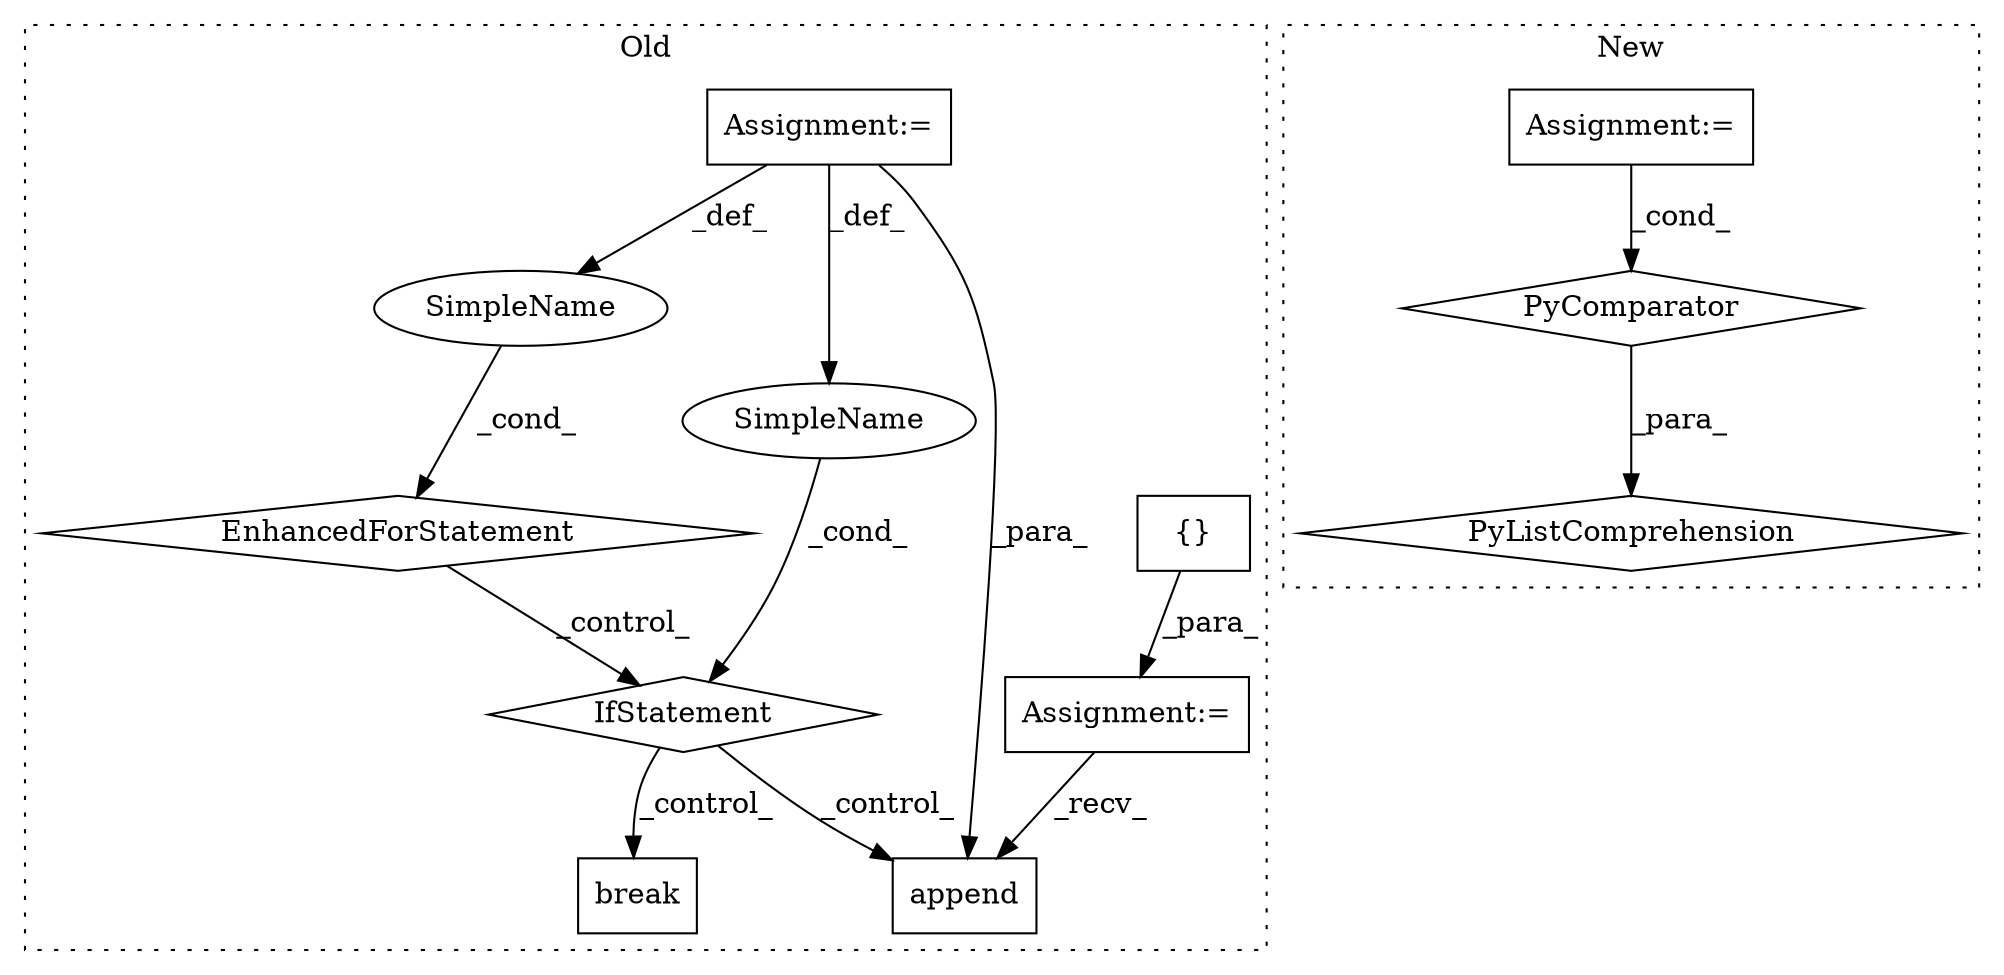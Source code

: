 digraph G {
subgraph cluster0 {
1 [label="break" a="10" s="19323" l="6" shape="box"];
3 [label="IfStatement" a="25" s="19284,19311" l="10,2" shape="diamond"];
6 [label="SimpleName" a="42" s="" l="" shape="ellipse"];
7 [label="SimpleName" a="42" s="19223" l="1" shape="ellipse"];
8 [label="EnhancedForStatement" a="70" s="19166,19237" l="53,2" shape="diamond"];
9 [label="Assignment:=" a="7" s="19166,19237" l="53,2" shape="box"];
10 [label="append" a="32" s="19359,19383" l="7,1" shape="box"];
11 [label="{}" a="4" s="19158" l="2" shape="box"];
12 [label="Assignment:=" a="7" s="19148" l="1" shape="box"];
label = "Old";
style="dotted";
}
subgraph cluster1 {
2 [label="PyListComprehension" a="109" s="19860" l="153" shape="diamond"];
4 [label="Assignment:=" a="7" s="19622" l="11" shape="box"];
5 [label="PyComparator" a="113" s="19940" l="65" shape="diamond"];
label = "New";
style="dotted";
}
3 -> 10 [label="_control_"];
3 -> 1 [label="_control_"];
4 -> 5 [label="_cond_"];
5 -> 2 [label="_para_"];
6 -> 3 [label="_cond_"];
7 -> 8 [label="_cond_"];
8 -> 3 [label="_control_"];
9 -> 7 [label="_def_"];
9 -> 6 [label="_def_"];
9 -> 10 [label="_para_"];
11 -> 12 [label="_para_"];
12 -> 10 [label="_recv_"];
}